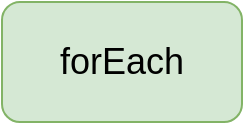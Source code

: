 <mxfile version="20.6.2" type="github">
  <diagram id="dkxRQ0wBEK6qD3qMeS5u" name="第 1 页">
    <mxGraphModel dx="633" dy="744" grid="1" gridSize="10" guides="1" tooltips="1" connect="1" arrows="1" fold="1" page="1" pageScale="1" pageWidth="827" pageHeight="1169" math="0" shadow="0">
      <root>
        <mxCell id="0" />
        <mxCell id="1" parent="0" />
        <mxCell id="Fm5cXRNh-TQMBSuCH8Tv-1" value="&lt;font style=&quot;font-size: 18px;&quot;&gt;forEach&lt;/font&gt;" style="rounded=1;whiteSpace=wrap;html=1;fillColor=#d5e8d4;strokeColor=#82b366;" vertex="1" parent="1">
          <mxGeometry x="80" y="80" width="120" height="60" as="geometry" />
        </mxCell>
      </root>
    </mxGraphModel>
  </diagram>
</mxfile>
